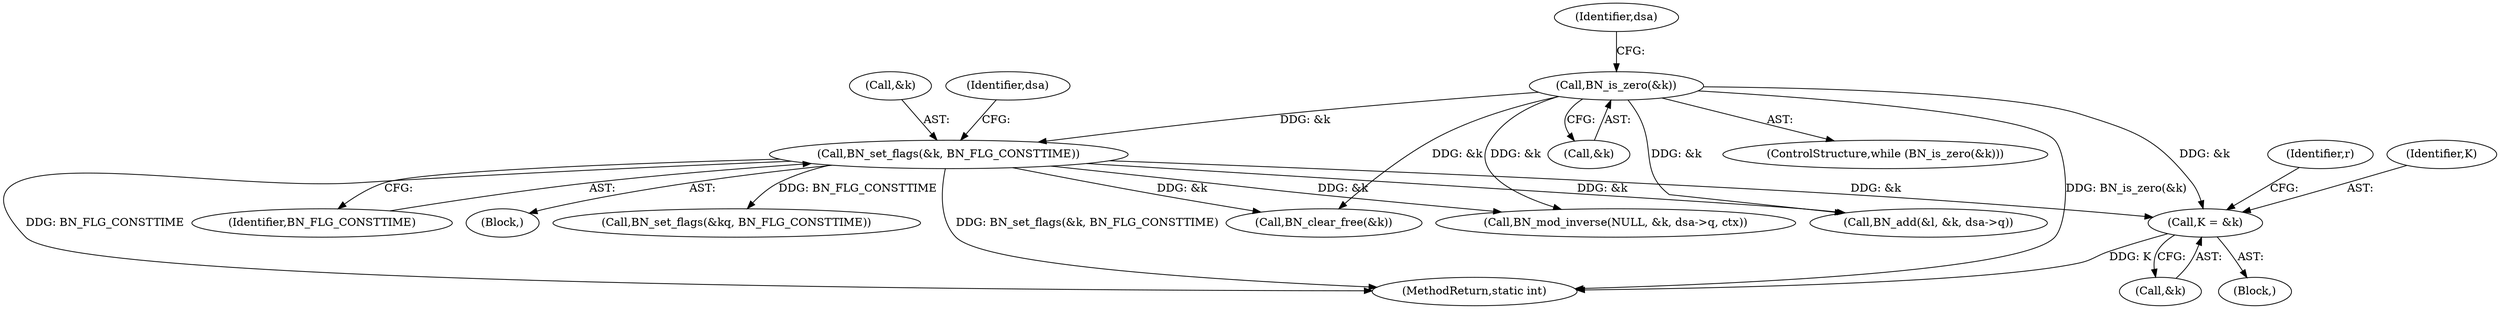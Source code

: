digraph "0_openssl_43e6a58d4991a451daf4891ff05a48735df871ac@pointer" {
"1000324" [label="(Call,K = &k)"];
"1000233" [label="(Call,BN_is_zero(&k))"];
"1000245" [label="(Call,BN_set_flags(&k, BN_FLG_CONSTTIME))"];
"1000342" [label="(Call,BN_mod_inverse(NULL, &k, dsa->q, ctx))"];
"1000246" [label="(Call,&k)"];
"1000252" [label="(Identifier,dsa)"];
"1000331" [label="(Identifier,r)"];
"1000281" [label="(Call,BN_add(&l, &k, dsa->q))"];
"1000233" [label="(Call,BN_is_zero(&k))"];
"1000240" [label="(Identifier,dsa)"];
"1000402" [label="(Call,BN_clear_free(&k))"];
"1000326" [label="(Call,&k)"];
"1000416" [label="(MethodReturn,static int)"];
"1000323" [label="(Block,)"];
"1000325" [label="(Identifier,K)"];
"1000245" [label="(Call,BN_set_flags(&k, BN_FLG_CONSTTIME))"];
"1000234" [label="(Call,&k)"];
"1000248" [label="(Identifier,BN_FLG_CONSTTIME)"];
"1000232" [label="(ControlStructure,while (BN_is_zero(&k)))"];
"1000244" [label="(Block,)"];
"1000314" [label="(Call,BN_set_flags(&kq, BN_FLG_CONSTTIME))"];
"1000324" [label="(Call,K = &k)"];
"1000324" -> "1000323"  [label="AST: "];
"1000324" -> "1000326"  [label="CFG: "];
"1000325" -> "1000324"  [label="AST: "];
"1000326" -> "1000324"  [label="AST: "];
"1000331" -> "1000324"  [label="CFG: "];
"1000324" -> "1000416"  [label="DDG: K"];
"1000233" -> "1000324"  [label="DDG: &k"];
"1000245" -> "1000324"  [label="DDG: &k"];
"1000233" -> "1000232"  [label="AST: "];
"1000233" -> "1000234"  [label="CFG: "];
"1000234" -> "1000233"  [label="AST: "];
"1000240" -> "1000233"  [label="CFG: "];
"1000233" -> "1000416"  [label="DDG: BN_is_zero(&k)"];
"1000233" -> "1000245"  [label="DDG: &k"];
"1000233" -> "1000281"  [label="DDG: &k"];
"1000233" -> "1000342"  [label="DDG: &k"];
"1000233" -> "1000402"  [label="DDG: &k"];
"1000245" -> "1000244"  [label="AST: "];
"1000245" -> "1000248"  [label="CFG: "];
"1000246" -> "1000245"  [label="AST: "];
"1000248" -> "1000245"  [label="AST: "];
"1000252" -> "1000245"  [label="CFG: "];
"1000245" -> "1000416"  [label="DDG: BN_FLG_CONSTTIME"];
"1000245" -> "1000416"  [label="DDG: BN_set_flags(&k, BN_FLG_CONSTTIME)"];
"1000245" -> "1000281"  [label="DDG: &k"];
"1000245" -> "1000314"  [label="DDG: BN_FLG_CONSTTIME"];
"1000245" -> "1000342"  [label="DDG: &k"];
"1000245" -> "1000402"  [label="DDG: &k"];
}
